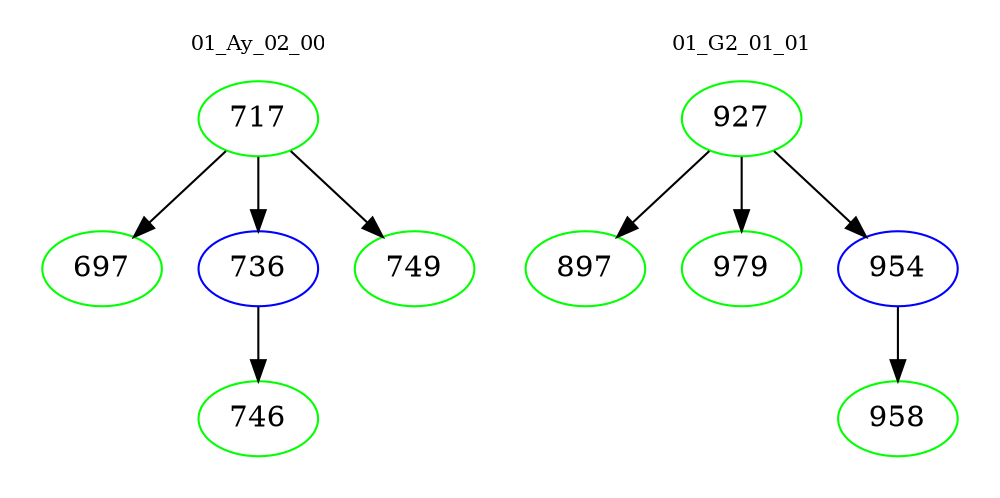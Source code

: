 digraph{
subgraph cluster_0 {
color = white
label = "01_Ay_02_00";
fontsize=10;
T0_717 [label="717", color="green"]
T0_717 -> T0_697 [color="black"]
T0_697 [label="697", color="green"]
T0_717 -> T0_736 [color="black"]
T0_736 [label="736", color="blue"]
T0_736 -> T0_746 [color="black"]
T0_746 [label="746", color="green"]
T0_717 -> T0_749 [color="black"]
T0_749 [label="749", color="green"]
}
subgraph cluster_1 {
color = white
label = "01_G2_01_01";
fontsize=10;
T1_927 [label="927", color="green"]
T1_927 -> T1_897 [color="black"]
T1_897 [label="897", color="green"]
T1_927 -> T1_979 [color="black"]
T1_979 [label="979", color="green"]
T1_927 -> T1_954 [color="black"]
T1_954 [label="954", color="blue"]
T1_954 -> T1_958 [color="black"]
T1_958 [label="958", color="green"]
}
}
